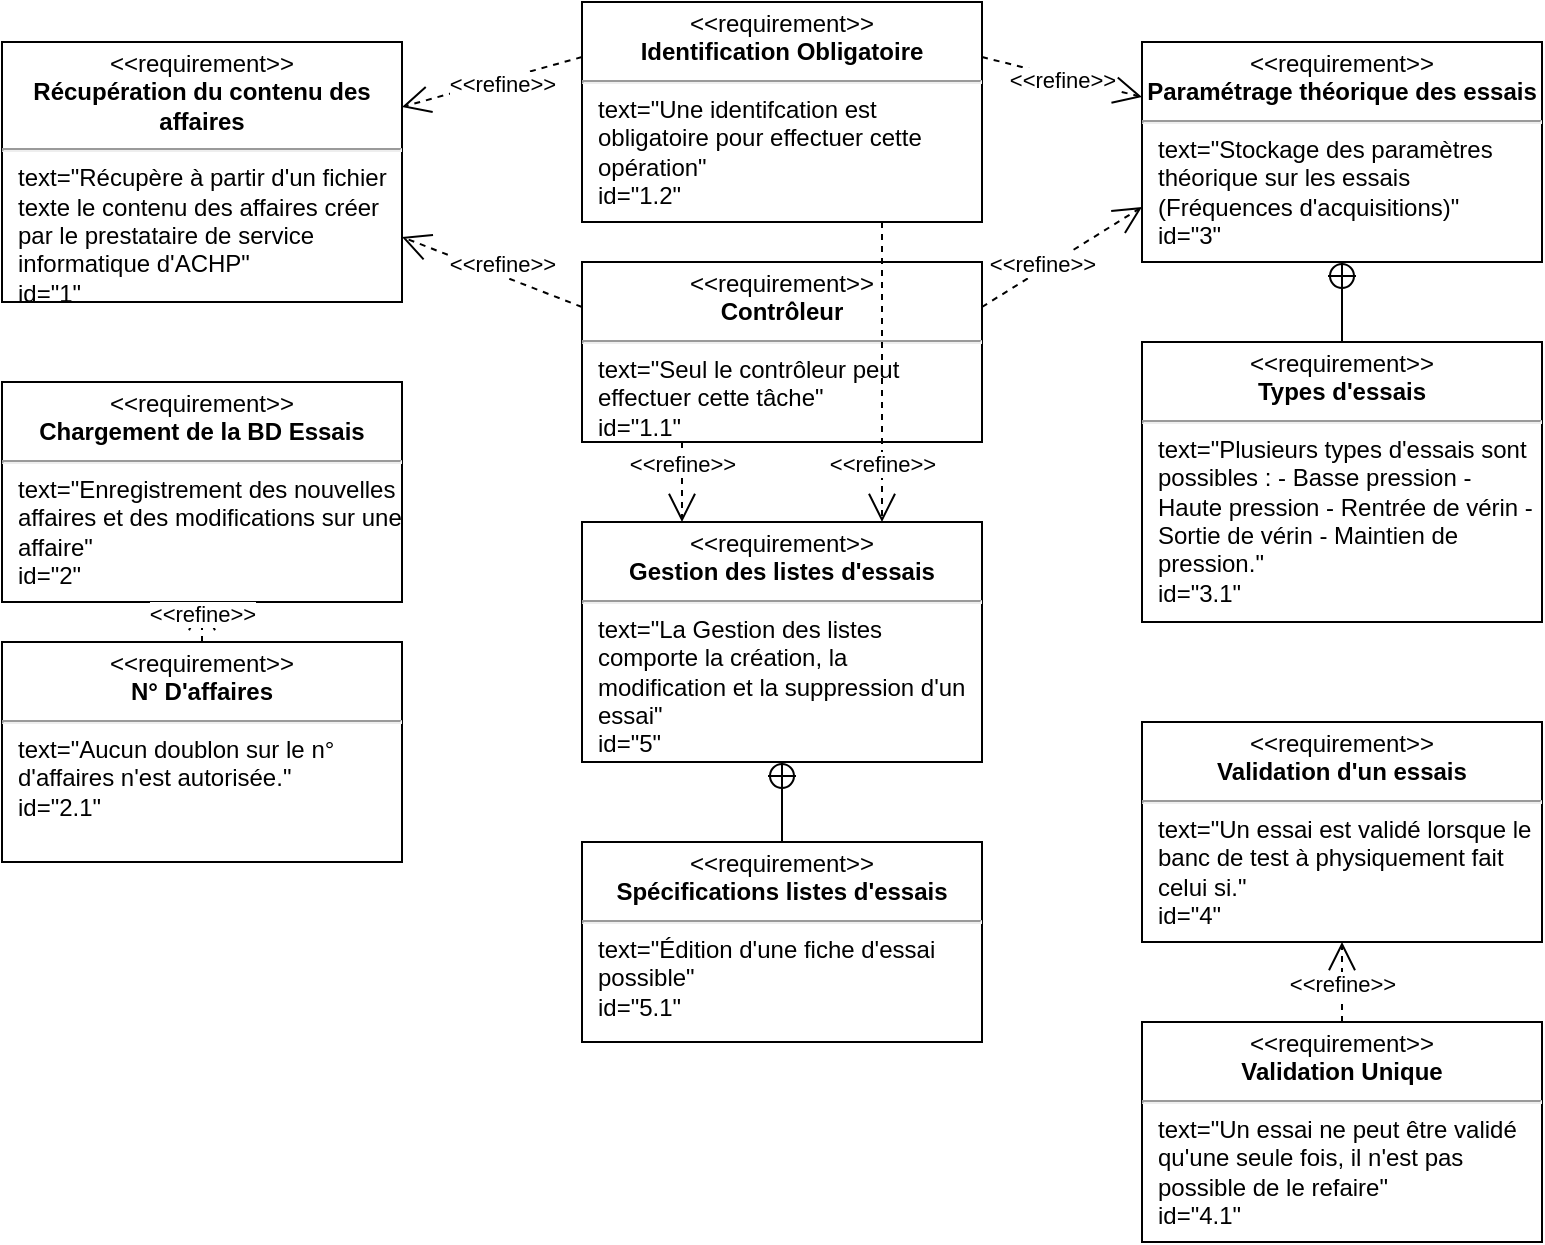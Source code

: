 <mxfile>
    <diagram id="qEovXaiLFPHFTkl6VDhm" name="Page-1">
        <mxGraphModel dx="1714" dy="972" grid="1" gridSize="10" guides="1" tooltips="1" connect="1" arrows="1" fold="1" page="1" pageScale="1" pageWidth="827" pageHeight="1169" math="0" shadow="0">
            <root>
                <mxCell id="0"/>
                <mxCell id="1" parent="0"/>
                <mxCell id="2" value="&lt;p style=&quot;margin: 0px ; margin-top: 4px ; text-align: center&quot;&gt;&amp;lt;&amp;lt;requirement&amp;gt;&amp;gt;&lt;br&gt;&lt;b&gt;Récupération du contenu des affaires&lt;/b&gt;&lt;/p&gt;&lt;hr&gt;&lt;p style=&quot;margin: 0px ; margin-left: 8px ; text-align: left&quot;&gt;text=&quot;Récupère à partir d'un fichier texte le contenu des affaires créer par le prestataire de service informatique d'ACHP&quot;&lt;/p&gt;&lt;p style=&quot;margin: 0px ; margin-left: 8px ; text-align: left&quot;&gt;id=&quot;1&quot;&lt;/p&gt;" style="shape=rect;html=1;overflow=fill;whiteSpace=wrap;" vertex="1" parent="1">
                    <mxGeometry x="30" y="30" width="200" height="130" as="geometry"/>
                </mxCell>
                <mxCell id="3" value="&amp;lt;&amp;lt;refine&amp;gt;&amp;gt;&lt;br&gt;" style="edgeStyle=none;html=1;endArrow=open;endSize=12;dashed=1;verticalAlign=bottom;entryX=1;entryY=0.75;entryDx=0;entryDy=0;exitX=0;exitY=0.25;exitDx=0;exitDy=0;" edge="1" parent="1" source="4" target="2">
                    <mxGeometry x="-0.134" y="3" width="160" relative="1" as="geometry">
                        <mxPoint x="170" y="300" as="sourcePoint"/>
                        <mxPoint x="210" y="-380" as="targetPoint"/>
                        <mxPoint as="offset"/>
                        <Array as="points"/>
                    </mxGeometry>
                </mxCell>
                <mxCell id="4" value="&lt;p style=&quot;margin: 0px ; margin-top: 4px ; text-align: center&quot;&gt;&amp;lt;&amp;lt;requirement&amp;gt;&amp;gt;&lt;br&gt;&lt;b&gt;Contrôleur&lt;/b&gt;&lt;/p&gt;&lt;hr&gt;&lt;p style=&quot;margin: 0px ; margin-left: 8px ; text-align: left&quot;&gt;text=&quot;Seul le contrôleur peut effectuer cette tâche&quot;&lt;/p&gt;&lt;p style=&quot;margin: 0px ; margin-left: 8px ; text-align: left&quot;&gt;id=&quot;1.1&quot;&lt;/p&gt;" style="shape=rect;html=1;overflow=fill;whiteSpace=wrap;" vertex="1" parent="1">
                    <mxGeometry x="320" y="140" width="200" height="90" as="geometry"/>
                </mxCell>
                <mxCell id="5" value="&lt;p style=&quot;margin: 0px ; margin-top: 4px ; text-align: center&quot;&gt;&amp;lt;&amp;lt;requirement&amp;gt;&amp;gt;&lt;br&gt;&lt;b&gt;Identification Obligatoire&lt;/b&gt;&lt;/p&gt;&lt;hr&gt;&lt;p style=&quot;margin: 0px ; margin-left: 8px ; text-align: left&quot;&gt;text=&quot;Une identifcation est obligatoire pour effectuer cette opération&quot;&lt;/p&gt;&lt;p style=&quot;margin: 0px ; margin-left: 8px ; text-align: left&quot;&gt;id=&quot;1.2&quot;&lt;/p&gt;" style="shape=rect;html=1;overflow=fill;whiteSpace=wrap;" vertex="1" parent="1">
                    <mxGeometry x="320" y="10" width="200" height="110" as="geometry"/>
                </mxCell>
                <mxCell id="6" value="&amp;lt;&amp;lt;refine&amp;gt;&amp;gt;&lt;br&gt;" style="edgeStyle=none;html=1;endArrow=open;endSize=12;dashed=1;verticalAlign=bottom;entryX=1;entryY=0.25;entryDx=0;entryDy=0;exitX=0;exitY=0.25;exitDx=0;exitDy=0;" edge="1" parent="1" source="5" target="2">
                    <mxGeometry x="-0.046" y="11" width="160" relative="1" as="geometry">
                        <mxPoint x="160" y="220" as="sourcePoint"/>
                        <mxPoint x="160" y="180" as="targetPoint"/>
                        <mxPoint as="offset"/>
                        <Array as="points"/>
                    </mxGeometry>
                </mxCell>
                <mxCell id="7" value="&lt;p style=&quot;margin: 0px ; margin-top: 4px ; text-align: center&quot;&gt;&amp;lt;&amp;lt;requirement&amp;gt;&amp;gt;&lt;br&gt;&lt;b&gt;Chargement de la BD Essais&lt;/b&gt;&lt;/p&gt;&lt;hr&gt;&lt;p style=&quot;margin: 0px ; margin-left: 8px ; text-align: left&quot;&gt;text=&quot;Enregistrement des nouvelles affaires et des modifications sur une affaire&quot;&lt;/p&gt;&lt;p style=&quot;margin: 0px ; margin-left: 8px ; text-align: left&quot;&gt;id=&quot;2&quot;&lt;/p&gt;" style="shape=rect;html=1;overflow=fill;whiteSpace=wrap;" vertex="1" parent="1">
                    <mxGeometry x="30" y="200" width="200" height="110" as="geometry"/>
                </mxCell>
                <mxCell id="8" value="&lt;p style=&quot;margin: 0px ; margin-top: 4px ; text-align: center&quot;&gt;&amp;lt;&amp;lt;requirement&amp;gt;&amp;gt;&lt;br&gt;&lt;b&gt;N° D'affaires&lt;/b&gt;&lt;/p&gt;&lt;hr&gt;&lt;p style=&quot;margin: 0px ; margin-left: 8px ; text-align: left&quot;&gt;text=&quot;Aucun doublon sur le n° d'affaires n'est autorisée.&quot;&lt;/p&gt;&lt;p style=&quot;margin: 0px ; margin-left: 8px ; text-align: left&quot;&gt;id=&quot;2.1&quot;&lt;/p&gt;" style="shape=rect;html=1;overflow=fill;whiteSpace=wrap;" vertex="1" parent="1">
                    <mxGeometry x="30" y="330" width="200" height="110" as="geometry"/>
                </mxCell>
                <mxCell id="9" value="&amp;lt;&amp;lt;refine&amp;gt;&amp;gt;&lt;br&gt;" style="edgeStyle=none;html=1;endArrow=open;endSize=12;dashed=1;verticalAlign=bottom;entryX=0.5;entryY=1;entryDx=0;entryDy=0;exitX=0.5;exitY=0;exitDx=0;exitDy=0;" edge="1" parent="1" source="8" target="7">
                    <mxGeometry x="-0.5" width="160" relative="1" as="geometry">
                        <mxPoint x="274" y="255" as="sourcePoint"/>
                        <mxPoint x="210" y="180" as="targetPoint"/>
                        <mxPoint as="offset"/>
                        <Array as="points"/>
                    </mxGeometry>
                </mxCell>
                <mxCell id="10" value="&lt;p style=&quot;margin: 0px ; margin-top: 4px ; text-align: center&quot;&gt;&amp;lt;&amp;lt;requirement&amp;gt;&amp;gt;&lt;br&gt;&lt;b&gt;Paramétrage théorique des&amp;nbsp;&lt;/b&gt;&lt;b&gt;essais&lt;/b&gt;&lt;/p&gt;&lt;hr&gt;&lt;p style=&quot;margin: 0px ; margin-left: 8px ; text-align: left&quot;&gt;text=&quot;Stockage des paramètres théorique sur les essais (Fréquences d'acquisitions)&quot;&lt;/p&gt;&lt;p style=&quot;margin: 0px ; margin-left: 8px ; text-align: left&quot;&gt;id=&quot;3&quot;&lt;/p&gt;" style="shape=rect;html=1;overflow=fill;whiteSpace=wrap;" vertex="1" parent="1">
                    <mxGeometry x="600" y="30" width="200" height="110" as="geometry"/>
                </mxCell>
                <mxCell id="12" value="&lt;p style=&quot;margin: 0px ; margin-top: 4px ; text-align: center&quot;&gt;&amp;lt;&amp;lt;requirement&amp;gt;&amp;gt;&lt;br&gt;&lt;b&gt;Types d'essais&lt;/b&gt;&lt;/p&gt;&lt;hr&gt;&lt;p style=&quot;margin: 0px ; margin-left: 8px ; text-align: left&quot;&gt;text=&quot;Plusieurs types d'essais sont possibles : - Basse pression - Haute pression - Rentrée de vérin - Sortie de vérin - Maintien de pression.&quot;&lt;/p&gt;&lt;p style=&quot;margin: 0px ; margin-left: 8px ; text-align: left&quot;&gt;id=&quot;3.1&quot;&lt;/p&gt;" style="shape=rect;html=1;overflow=fill;whiteSpace=wrap;" vertex="1" parent="1">
                    <mxGeometry x="600" y="180" width="200" height="140" as="geometry"/>
                </mxCell>
                <mxCell id="14" value="" style="edgeStyle=elbowEdgeStyle;html=1;endSize=12;endArrow=sysMLPackCont;elbow=horizontal;rounded=0;align=left;verticalAlign=middle;entryX=0.5;entryY=1;entryDx=0;entryDy=0;exitX=0.5;exitY=0;exitDx=0;exitDy=0;" edge="1" source="12" parent="1" target="10">
                    <mxGeometry x="1" relative="1" as="geometry">
                        <mxPoint x="590" y="520" as="targetPoint"/>
                        <mxPoint x="590" y="639" as="sourcePoint"/>
                        <Array as="points"/>
                    </mxGeometry>
                </mxCell>
                <mxCell id="17" value="&lt;p style=&quot;margin: 0px ; margin-top: 4px ; text-align: center&quot;&gt;&amp;lt;&amp;lt;requirement&amp;gt;&amp;gt;&lt;br&gt;&lt;b&gt;Validation d'un essais&lt;/b&gt;&lt;/p&gt;&lt;hr&gt;&lt;p style=&quot;margin: 0px ; margin-left: 8px ; text-align: left&quot;&gt;text=&quot;Un essai est validé lorsque le banc de test à physiquement fait celui si.&quot;&lt;/p&gt;&lt;p style=&quot;margin: 0px ; margin-left: 8px ; text-align: left&quot;&gt;id=&quot;4&quot;&lt;/p&gt;" style="shape=rect;html=1;overflow=fill;whiteSpace=wrap;" vertex="1" parent="1">
                    <mxGeometry x="600" y="370" width="200" height="110" as="geometry"/>
                </mxCell>
                <mxCell id="18" value="&amp;lt;&amp;lt;refine&amp;gt;&amp;gt;&lt;br&gt;" style="edgeStyle=none;html=1;endArrow=open;endSize=12;dashed=1;verticalAlign=bottom;entryX=0;entryY=0.25;entryDx=0;entryDy=0;exitX=1;exitY=0.25;exitDx=0;exitDy=0;" edge="1" parent="1" source="5" target="10">
                    <mxGeometry x="0.059" y="-10" width="160" relative="1" as="geometry">
                        <mxPoint x="480" y="200" as="sourcePoint"/>
                        <mxPoint x="240" y="137.5" as="targetPoint"/>
                        <mxPoint as="offset"/>
                        <Array as="points"/>
                    </mxGeometry>
                </mxCell>
                <mxCell id="19" value="&amp;lt;&amp;lt;refine&amp;gt;&amp;gt;&lt;br&gt;" style="edgeStyle=none;html=1;endArrow=open;endSize=12;dashed=1;verticalAlign=bottom;entryX=0;entryY=0.75;entryDx=0;entryDy=0;exitX=1;exitY=0.25;exitDx=0;exitDy=0;" edge="1" parent="1" source="4" target="10">
                    <mxGeometry x="-0.32" y="-5" width="160" relative="1" as="geometry">
                        <mxPoint x="330" y="172.5" as="sourcePoint"/>
                        <mxPoint x="240" y="137.5" as="targetPoint"/>
                        <mxPoint as="offset"/>
                        <Array as="points"/>
                    </mxGeometry>
                </mxCell>
                <mxCell id="20" value="&lt;p style=&quot;margin: 0px ; margin-top: 4px ; text-align: center&quot;&gt;&amp;lt;&amp;lt;requirement&amp;gt;&amp;gt;&lt;br&gt;&lt;b&gt;Validation Unique&lt;/b&gt;&lt;/p&gt;&lt;hr&gt;&lt;p style=&quot;margin: 0px ; margin-left: 8px ; text-align: left&quot;&gt;text=&quot;Un essai ne peut être validé qu'une seule fois, il n'est pas possible de le refaire&quot;&lt;/p&gt;&lt;p style=&quot;margin: 0px ; margin-left: 8px ; text-align: left&quot;&gt;id=&quot;4.1&quot;&lt;/p&gt;" style="shape=rect;html=1;overflow=fill;whiteSpace=wrap;" vertex="1" parent="1">
                    <mxGeometry x="600" y="520" width="200" height="110" as="geometry"/>
                </mxCell>
                <mxCell id="21" value="&amp;lt;&amp;lt;refine&amp;gt;&amp;gt;&lt;br&gt;" style="edgeStyle=none;html=1;endArrow=open;endSize=12;dashed=1;verticalAlign=bottom;entryX=0.5;entryY=1;entryDx=0;entryDy=0;exitX=0.5;exitY=0;exitDx=0;exitDy=0;" edge="1" parent="1" source="20" target="17">
                    <mxGeometry x="-0.5" width="160" relative="1" as="geometry">
                        <mxPoint x="150" y="550" as="sourcePoint"/>
                        <mxPoint x="150" y="505" as="targetPoint"/>
                        <mxPoint as="offset"/>
                        <Array as="points"/>
                    </mxGeometry>
                </mxCell>
                <mxCell id="22" value="&lt;p style=&quot;margin: 0px ; margin-top: 4px ; text-align: center&quot;&gt;&amp;lt;&amp;lt;requirement&amp;gt;&amp;gt;&lt;br&gt;&lt;b&gt;Gestion des listes d'essais&lt;/b&gt;&lt;/p&gt;&lt;hr&gt;&lt;p style=&quot;margin: 0px ; margin-left: 8px ; text-align: left&quot;&gt;text=&quot;La Gestion des listes comporte la création, la modification et la suppression d'un essai&quot;&lt;/p&gt;&lt;p style=&quot;margin: 0px ; margin-left: 8px ; text-align: left&quot;&gt;id=&quot;5&quot;&lt;/p&gt;" style="shape=rect;html=1;overflow=fill;whiteSpace=wrap;" vertex="1" parent="1">
                    <mxGeometry x="320" y="270" width="200" height="120" as="geometry"/>
                </mxCell>
                <mxCell id="23" value="" style="edgeStyle=elbowEdgeStyle;html=1;endSize=12;endArrow=sysMLPackCont;elbow=horizontal;rounded=0;align=left;verticalAlign=middle;entryX=0.5;entryY=1;entryDx=0;entryDy=0;" edge="1" parent="1" target="22">
                    <mxGeometry x="1" relative="1" as="geometry">
                        <mxPoint x="710" y="150" as="targetPoint"/>
                        <mxPoint x="420" y="480" as="sourcePoint"/>
                        <Array as="points">
                            <mxPoint x="420" y="420"/>
                        </Array>
                    </mxGeometry>
                </mxCell>
                <mxCell id="24" value="&lt;p style=&quot;margin: 0px ; margin-top: 4px ; text-align: center&quot;&gt;&amp;lt;&amp;lt;requirement&amp;gt;&amp;gt;&lt;br&gt;&lt;b&gt;Spécifications listes d'essais&lt;/b&gt;&lt;/p&gt;&lt;hr&gt;&lt;p style=&quot;margin: 0px ; margin-left: 8px ; text-align: left&quot;&gt;text=&quot;Édition d'une fiche d'essai possible&quot;&lt;/p&gt;&lt;p style=&quot;margin: 0px ; margin-left: 8px ; text-align: left&quot;&gt;id=&quot;5.1&quot;&lt;/p&gt;" style="shape=rect;html=1;overflow=fill;whiteSpace=wrap;" vertex="1" parent="1">
                    <mxGeometry x="320" y="430" width="200" height="100" as="geometry"/>
                </mxCell>
                <mxCell id="25" value="&amp;lt;&amp;lt;refine&amp;gt;&amp;gt;&lt;br&gt;" style="edgeStyle=none;html=1;endArrow=open;endSize=12;dashed=1;verticalAlign=bottom;entryX=0.25;entryY=0;entryDx=0;entryDy=0;exitX=0.25;exitY=1;exitDx=0;exitDy=0;" edge="1" parent="1" source="4" target="22">
                    <mxGeometry width="160" relative="1" as="geometry">
                        <mxPoint x="330" y="172.5" as="sourcePoint"/>
                        <mxPoint x="240" y="137.5" as="targetPoint"/>
                        <mxPoint as="offset"/>
                        <Array as="points"/>
                    </mxGeometry>
                </mxCell>
                <mxCell id="26" value="&amp;lt;&amp;lt;refine&amp;gt;&amp;gt;&lt;br&gt;" style="edgeStyle=none;html=1;endArrow=open;endSize=12;dashed=1;verticalAlign=bottom;entryX=0.75;entryY=0;entryDx=0;entryDy=0;exitX=0.75;exitY=1;exitDx=0;exitDy=0;" edge="1" parent="1" source="5" target="22">
                    <mxGeometry x="0.733" width="160" relative="1" as="geometry">
                        <mxPoint x="380" y="240" as="sourcePoint"/>
                        <mxPoint x="380" y="280" as="targetPoint"/>
                        <mxPoint as="offset"/>
                        <Array as="points"/>
                    </mxGeometry>
                </mxCell>
            </root>
        </mxGraphModel>
    </diagram>
</mxfile>